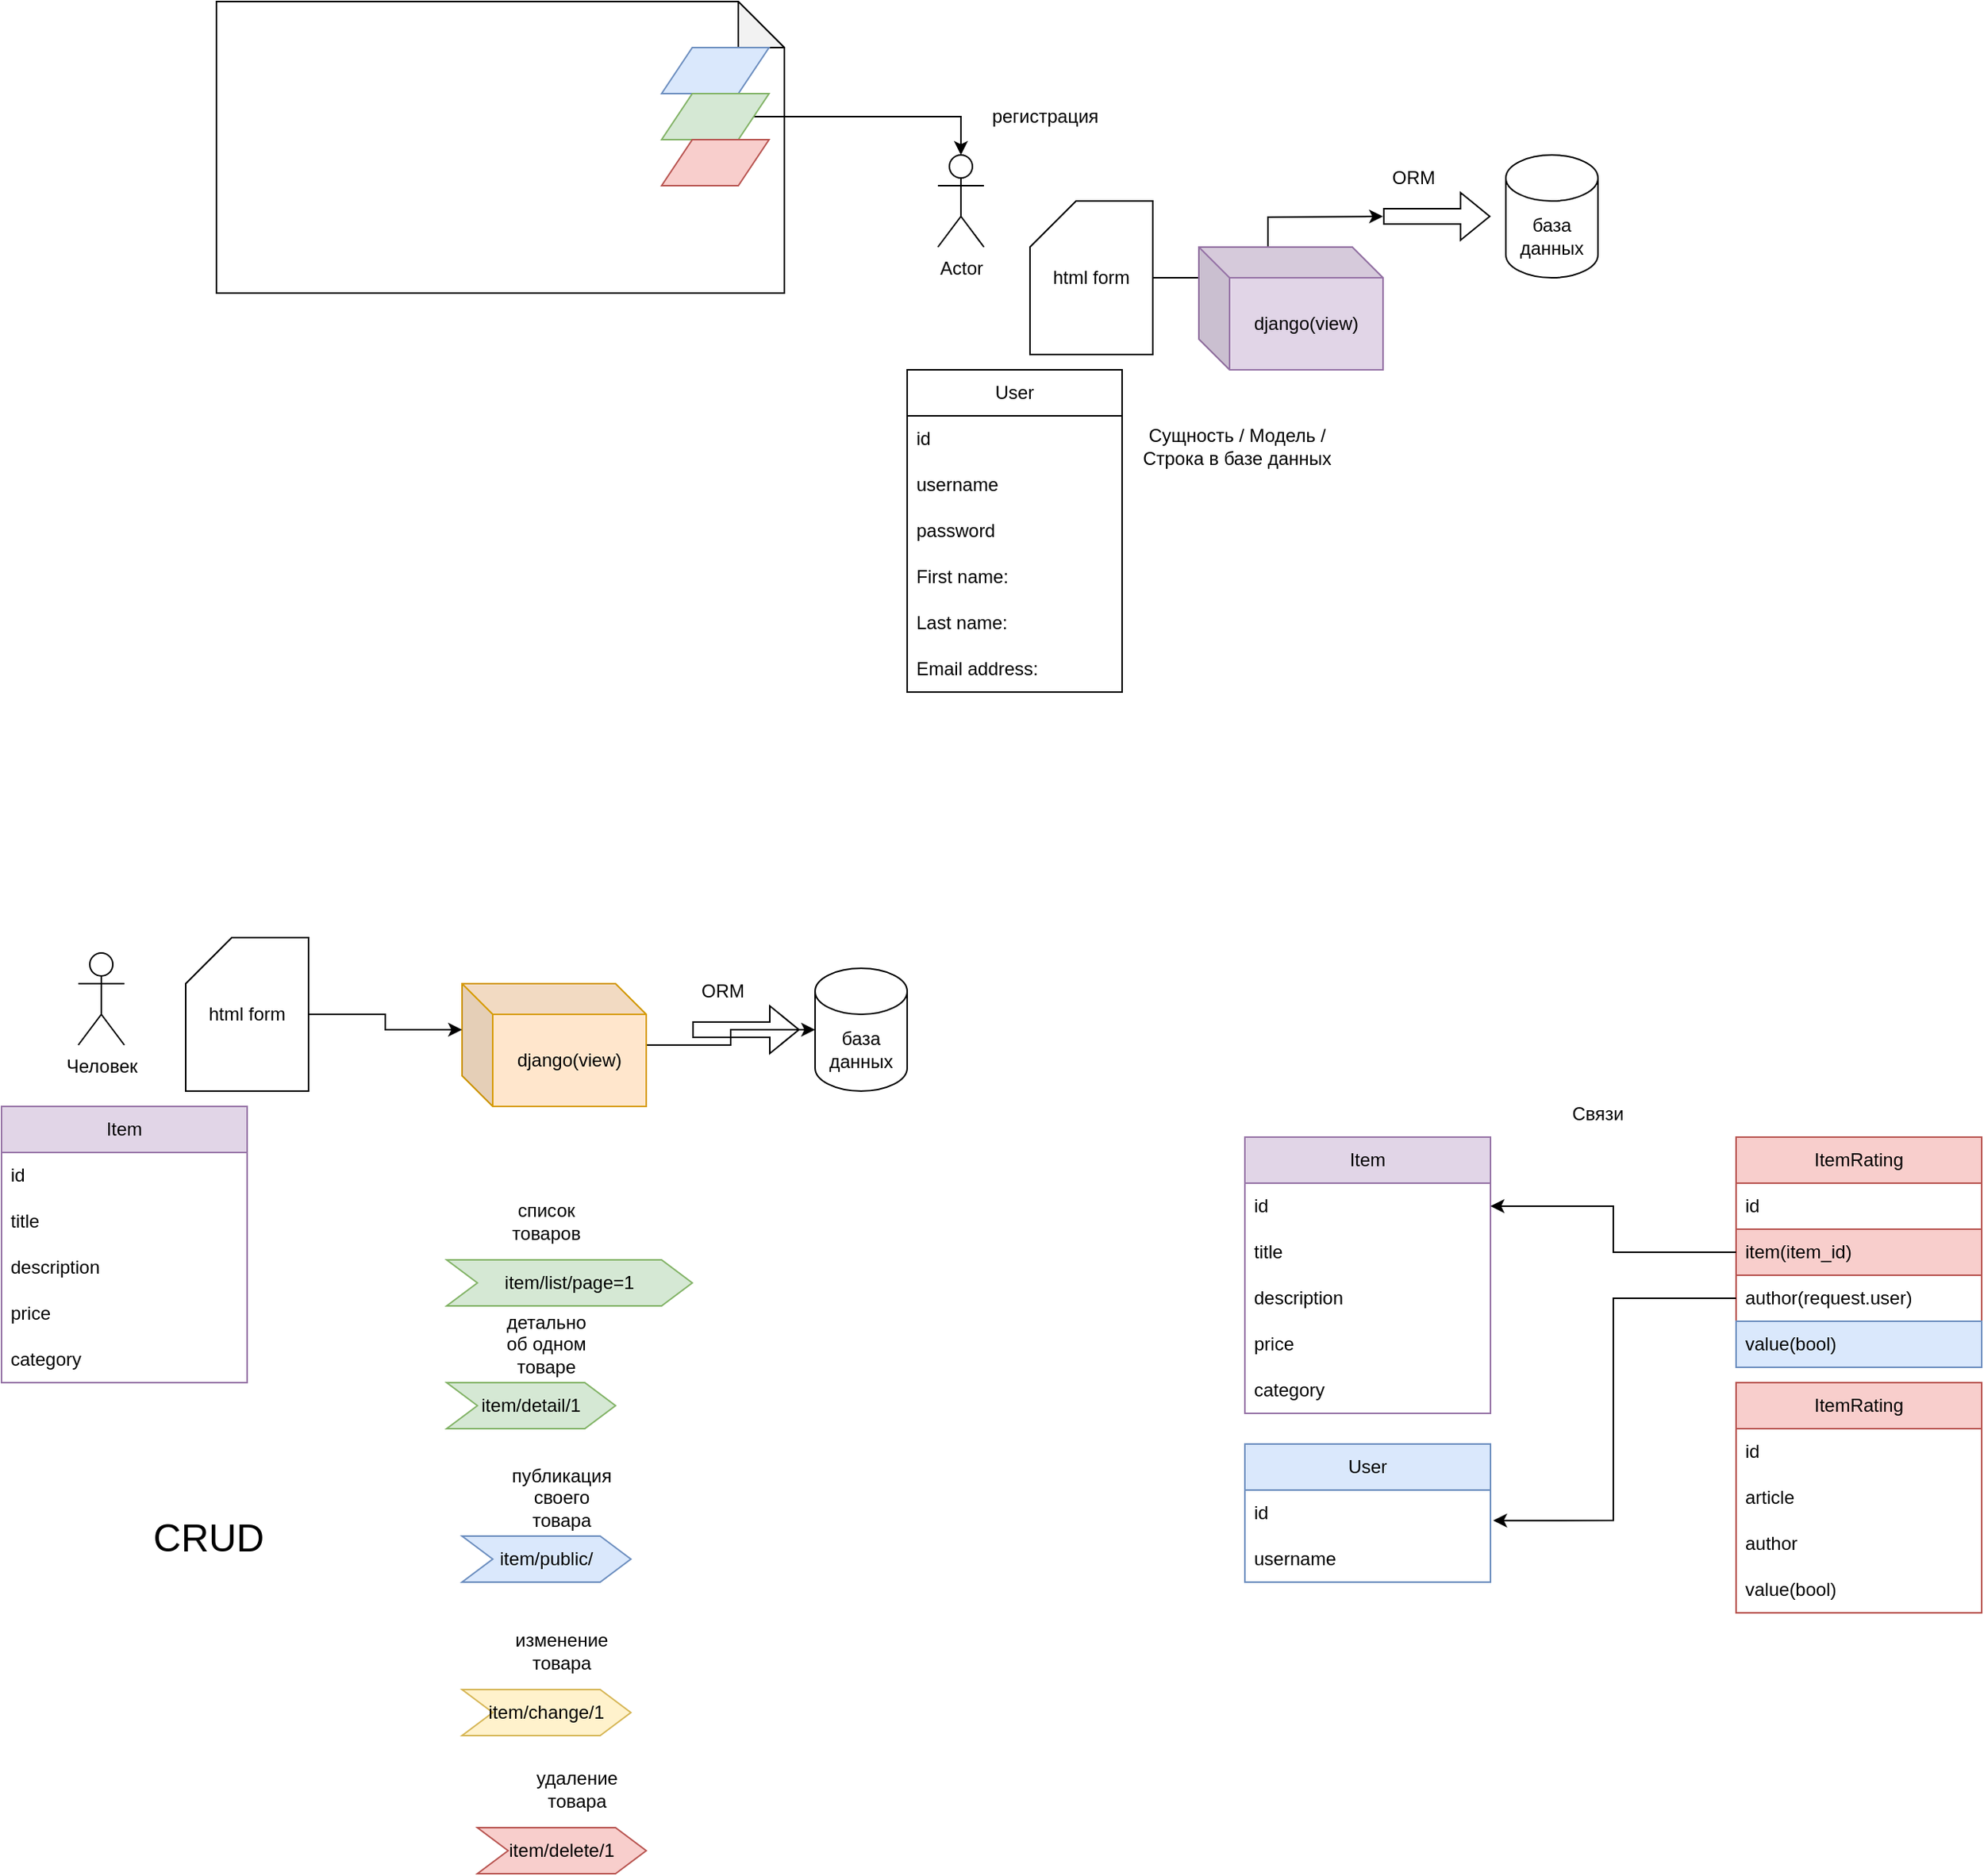<mxfile version="22.1.17" type="device">
  <diagram name="Page-1" id="q2rL_VKyclA_JpW7a91s">
    <mxGraphModel dx="384" dy="216" grid="1" gridSize="10" guides="1" tooltips="1" connect="1" arrows="1" fold="1" page="1" pageScale="1" pageWidth="850" pageHeight="1100" math="0" shadow="0">
      <root>
        <mxCell id="0" />
        <mxCell id="1" parent="0" />
        <mxCell id="6tnuCzHY1u2nvvSiSaDE-1" value="" style="shape=note;whiteSpace=wrap;html=1;backgroundOutline=1;darkOpacity=0.05;" parent="1" vertex="1">
          <mxGeometry x="210" y="140" width="370" height="190" as="geometry" />
        </mxCell>
        <mxCell id="6tnuCzHY1u2nvvSiSaDE-2" value="" style="shape=parallelogram;perimeter=parallelogramPerimeter;whiteSpace=wrap;html=1;fixedSize=1;fillColor=#dae8fc;strokeColor=#6c8ebf;" parent="1" vertex="1">
          <mxGeometry x="500" y="170" width="70" height="30" as="geometry" />
        </mxCell>
        <mxCell id="6tnuCzHY1u2nvvSiSaDE-6" style="edgeStyle=orthogonalEdgeStyle;rounded=0;orthogonalLoop=1;jettySize=auto;html=1;" parent="1" source="6tnuCzHY1u2nvvSiSaDE-3" target="6tnuCzHY1u2nvvSiSaDE-5" edge="1">
          <mxGeometry relative="1" as="geometry" />
        </mxCell>
        <mxCell id="6tnuCzHY1u2nvvSiSaDE-3" value="" style="shape=parallelogram;perimeter=parallelogramPerimeter;whiteSpace=wrap;html=1;fixedSize=1;fillColor=#d5e8d4;strokeColor=#82b366;" parent="1" vertex="1">
          <mxGeometry x="500" y="200" width="70" height="30" as="geometry" />
        </mxCell>
        <mxCell id="6tnuCzHY1u2nvvSiSaDE-4" value="" style="shape=parallelogram;perimeter=parallelogramPerimeter;whiteSpace=wrap;html=1;fixedSize=1;fillColor=#f8cecc;strokeColor=#b85450;" parent="1" vertex="1">
          <mxGeometry x="500" y="230" width="70" height="30" as="geometry" />
        </mxCell>
        <mxCell id="6tnuCzHY1u2nvvSiSaDE-5" value="Actor" style="shape=umlActor;verticalLabelPosition=bottom;verticalAlign=top;html=1;outlineConnect=0;" parent="1" vertex="1">
          <mxGeometry x="680" y="240" width="30" height="60" as="geometry" />
        </mxCell>
        <mxCell id="6tnuCzHY1u2nvvSiSaDE-7" value="регистрация" style="text;html=1;strokeColor=none;fillColor=none;align=center;verticalAlign=middle;whiteSpace=wrap;rounded=0;" parent="1" vertex="1">
          <mxGeometry x="700" y="200" width="100" height="30" as="geometry" />
        </mxCell>
        <mxCell id="6tnuCzHY1u2nvvSiSaDE-8" value="база данных" style="shape=cylinder3;whiteSpace=wrap;html=1;boundedLbl=1;backgroundOutline=1;size=15;" parent="1" vertex="1">
          <mxGeometry x="1050" y="240" width="60" height="80" as="geometry" />
        </mxCell>
        <mxCell id="6tnuCzHY1u2nvvSiSaDE-9" value="" style="shape=flexArrow;endArrow=classic;html=1;rounded=0;" parent="1" edge="1">
          <mxGeometry width="50" height="50" relative="1" as="geometry">
            <mxPoint x="970" y="280" as="sourcePoint" />
            <mxPoint x="1040" y="280" as="targetPoint" />
          </mxGeometry>
        </mxCell>
        <mxCell id="6tnuCzHY1u2nvvSiSaDE-10" value="ORM" style="text;html=1;strokeColor=none;fillColor=none;align=center;verticalAlign=middle;whiteSpace=wrap;rounded=0;" parent="1" vertex="1">
          <mxGeometry x="960" y="240" width="60" height="30" as="geometry" />
        </mxCell>
        <mxCell id="6tnuCzHY1u2nvvSiSaDE-21" style="edgeStyle=orthogonalEdgeStyle;rounded=0;orthogonalLoop=1;jettySize=auto;html=1;" parent="1" source="6tnuCzHY1u2nvvSiSaDE-11" edge="1">
          <mxGeometry relative="1" as="geometry">
            <mxPoint x="970" y="280" as="targetPoint" />
          </mxGeometry>
        </mxCell>
        <mxCell id="6tnuCzHY1u2nvvSiSaDE-11" value="html form" style="shape=card;whiteSpace=wrap;html=1;" parent="1" vertex="1">
          <mxGeometry x="740" y="270" width="80" height="100" as="geometry" />
        </mxCell>
        <mxCell id="6tnuCzHY1u2nvvSiSaDE-12" value="User" style="swimlane;fontStyle=0;childLayout=stackLayout;horizontal=1;startSize=30;horizontalStack=0;resizeParent=1;resizeParentMax=0;resizeLast=0;collapsible=1;marginBottom=0;whiteSpace=wrap;html=1;" parent="1" vertex="1">
          <mxGeometry x="660" y="380" width="140" height="210" as="geometry" />
        </mxCell>
        <mxCell id="6tnuCzHY1u2nvvSiSaDE-13" value="id" style="text;strokeColor=none;fillColor=none;align=left;verticalAlign=middle;spacingLeft=4;spacingRight=4;overflow=hidden;points=[[0,0.5],[1,0.5]];portConstraint=eastwest;rotatable=0;whiteSpace=wrap;html=1;" parent="6tnuCzHY1u2nvvSiSaDE-12" vertex="1">
          <mxGeometry y="30" width="140" height="30" as="geometry" />
        </mxCell>
        <mxCell id="6tnuCzHY1u2nvvSiSaDE-14" value="username" style="text;strokeColor=none;fillColor=none;align=left;verticalAlign=middle;spacingLeft=4;spacingRight=4;overflow=hidden;points=[[0,0.5],[1,0.5]];portConstraint=eastwest;rotatable=0;whiteSpace=wrap;html=1;" parent="6tnuCzHY1u2nvvSiSaDE-12" vertex="1">
          <mxGeometry y="60" width="140" height="30" as="geometry" />
        </mxCell>
        <mxCell id="6tnuCzHY1u2nvvSiSaDE-15" value="password" style="text;strokeColor=none;fillColor=none;align=left;verticalAlign=middle;spacingLeft=4;spacingRight=4;overflow=hidden;points=[[0,0.5],[1,0.5]];portConstraint=eastwest;rotatable=0;whiteSpace=wrap;html=1;" parent="6tnuCzHY1u2nvvSiSaDE-12" vertex="1">
          <mxGeometry y="90" width="140" height="30" as="geometry" />
        </mxCell>
        <mxCell id="6tnuCzHY1u2nvvSiSaDE-17" value="First name:" style="text;strokeColor=none;fillColor=none;align=left;verticalAlign=middle;spacingLeft=4;spacingRight=4;overflow=hidden;points=[[0,0.5],[1,0.5]];portConstraint=eastwest;rotatable=0;whiteSpace=wrap;html=1;" parent="6tnuCzHY1u2nvvSiSaDE-12" vertex="1">
          <mxGeometry y="120" width="140" height="30" as="geometry" />
        </mxCell>
        <mxCell id="6tnuCzHY1u2nvvSiSaDE-18" value="Last name:" style="text;strokeColor=none;fillColor=none;align=left;verticalAlign=middle;spacingLeft=4;spacingRight=4;overflow=hidden;points=[[0,0.5],[1,0.5]];portConstraint=eastwest;rotatable=0;whiteSpace=wrap;html=1;" parent="6tnuCzHY1u2nvvSiSaDE-12" vertex="1">
          <mxGeometry y="150" width="140" height="30" as="geometry" />
        </mxCell>
        <mxCell id="6tnuCzHY1u2nvvSiSaDE-19" value="Email address:" style="text;strokeColor=none;fillColor=none;align=left;verticalAlign=middle;spacingLeft=4;spacingRight=4;overflow=hidden;points=[[0,0.5],[1,0.5]];portConstraint=eastwest;rotatable=0;whiteSpace=wrap;html=1;" parent="6tnuCzHY1u2nvvSiSaDE-12" vertex="1">
          <mxGeometry y="180" width="140" height="30" as="geometry" />
        </mxCell>
        <mxCell id="6tnuCzHY1u2nvvSiSaDE-20" value="Сущность / Модель / Строка в базе данных" style="text;html=1;strokeColor=none;fillColor=none;align=center;verticalAlign=middle;whiteSpace=wrap;rounded=0;" parent="1" vertex="1">
          <mxGeometry x="810" y="410" width="130" height="40" as="geometry" />
        </mxCell>
        <mxCell id="6tnuCzHY1u2nvvSiSaDE-22" value="django(view)" style="shape=cube;whiteSpace=wrap;html=1;boundedLbl=1;backgroundOutline=1;darkOpacity=0.05;darkOpacity2=0.1;fillColor=#e1d5e7;strokeColor=#9673a6;" parent="1" vertex="1">
          <mxGeometry x="850" y="300" width="120" height="80" as="geometry" />
        </mxCell>
        <mxCell id="6tnuCzHY1u2nvvSiSaDE-23" value="Человек" style="shape=umlActor;verticalLabelPosition=bottom;verticalAlign=top;html=1;outlineConnect=0;" parent="1" vertex="1">
          <mxGeometry x="120" y="760" width="30" height="60" as="geometry" />
        </mxCell>
        <mxCell id="6tnuCzHY1u2nvvSiSaDE-24" value="html form" style="shape=card;whiteSpace=wrap;html=1;" parent="1" vertex="1">
          <mxGeometry x="190" y="750" width="80" height="100" as="geometry" />
        </mxCell>
        <mxCell id="6tnuCzHY1u2nvvSiSaDE-25" value="Item" style="swimlane;fontStyle=0;childLayout=stackLayout;horizontal=1;startSize=30;horizontalStack=0;resizeParent=1;resizeParentMax=0;resizeLast=0;collapsible=1;marginBottom=0;whiteSpace=wrap;html=1;fillColor=#e1d5e7;strokeColor=#9673a6;" parent="1" vertex="1">
          <mxGeometry x="70" y="860" width="160" height="180" as="geometry" />
        </mxCell>
        <mxCell id="6tnuCzHY1u2nvvSiSaDE-26" value="id" style="text;strokeColor=none;fillColor=none;align=left;verticalAlign=middle;spacingLeft=4;spacingRight=4;overflow=hidden;points=[[0,0.5],[1,0.5]];portConstraint=eastwest;rotatable=0;whiteSpace=wrap;html=1;" parent="6tnuCzHY1u2nvvSiSaDE-25" vertex="1">
          <mxGeometry y="30" width="160" height="30" as="geometry" />
        </mxCell>
        <mxCell id="6tnuCzHY1u2nvvSiSaDE-27" value="title" style="text;strokeColor=none;fillColor=none;align=left;verticalAlign=middle;spacingLeft=4;spacingRight=4;overflow=hidden;points=[[0,0.5],[1,0.5]];portConstraint=eastwest;rotatable=0;whiteSpace=wrap;html=1;" parent="6tnuCzHY1u2nvvSiSaDE-25" vertex="1">
          <mxGeometry y="60" width="160" height="30" as="geometry" />
        </mxCell>
        <mxCell id="6tnuCzHY1u2nvvSiSaDE-28" value="description" style="text;strokeColor=none;fillColor=none;align=left;verticalAlign=middle;spacingLeft=4;spacingRight=4;overflow=hidden;points=[[0,0.5],[1,0.5]];portConstraint=eastwest;rotatable=0;whiteSpace=wrap;html=1;" parent="6tnuCzHY1u2nvvSiSaDE-25" vertex="1">
          <mxGeometry y="90" width="160" height="30" as="geometry" />
        </mxCell>
        <mxCell id="6tnuCzHY1u2nvvSiSaDE-29" value="price" style="text;strokeColor=none;fillColor=none;align=left;verticalAlign=middle;spacingLeft=4;spacingRight=4;overflow=hidden;points=[[0,0.5],[1,0.5]];portConstraint=eastwest;rotatable=0;whiteSpace=wrap;html=1;" parent="6tnuCzHY1u2nvvSiSaDE-25" vertex="1">
          <mxGeometry y="120" width="160" height="30" as="geometry" />
        </mxCell>
        <mxCell id="6tnuCzHY1u2nvvSiSaDE-30" value="category" style="text;strokeColor=none;fillColor=none;align=left;verticalAlign=middle;spacingLeft=4;spacingRight=4;overflow=hidden;points=[[0,0.5],[1,0.5]];portConstraint=eastwest;rotatable=0;whiteSpace=wrap;html=1;" parent="6tnuCzHY1u2nvvSiSaDE-25" vertex="1">
          <mxGeometry y="150" width="160" height="30" as="geometry" />
        </mxCell>
        <mxCell id="6tnuCzHY1u2nvvSiSaDE-32" value="item/list/page=1" style="shape=step;perimeter=stepPerimeter;whiteSpace=wrap;html=1;fixedSize=1;fillColor=#d5e8d4;strokeColor=#82b366;" parent="1" vertex="1">
          <mxGeometry x="360" y="960" width="160" height="30" as="geometry" />
        </mxCell>
        <mxCell id="6tnuCzHY1u2nvvSiSaDE-33" value="item/detail/1" style="shape=step;perimeter=stepPerimeter;whiteSpace=wrap;html=1;fixedSize=1;fillColor=#d5e8d4;strokeColor=#82b366;" parent="1" vertex="1">
          <mxGeometry x="360" y="1040" width="110" height="30" as="geometry" />
        </mxCell>
        <mxCell id="6tnuCzHY1u2nvvSiSaDE-34" value="список товаров" style="text;html=1;strokeColor=none;fillColor=none;align=center;verticalAlign=middle;whiteSpace=wrap;rounded=0;" parent="1" vertex="1">
          <mxGeometry x="395" y="920" width="60" height="30" as="geometry" />
        </mxCell>
        <mxCell id="6tnuCzHY1u2nvvSiSaDE-35" value="детально об одном товаре" style="text;html=1;strokeColor=none;fillColor=none;align=center;verticalAlign=middle;whiteSpace=wrap;rounded=0;" parent="1" vertex="1">
          <mxGeometry x="395" y="1000" width="60" height="30" as="geometry" />
        </mxCell>
        <mxCell id="6tnuCzHY1u2nvvSiSaDE-36" value="item/public/" style="shape=step;perimeter=stepPerimeter;whiteSpace=wrap;html=1;fixedSize=1;fillColor=#dae8fc;strokeColor=#6c8ebf;" parent="1" vertex="1">
          <mxGeometry x="370" y="1140" width="110" height="30" as="geometry" />
        </mxCell>
        <mxCell id="6tnuCzHY1u2nvvSiSaDE-37" value="публикация своего товара" style="text;html=1;strokeColor=none;fillColor=none;align=center;verticalAlign=middle;whiteSpace=wrap;rounded=0;" parent="1" vertex="1">
          <mxGeometry x="405" y="1100" width="60" height="30" as="geometry" />
        </mxCell>
        <mxCell id="6tnuCzHY1u2nvvSiSaDE-38" value="item/change/1" style="shape=step;perimeter=stepPerimeter;whiteSpace=wrap;html=1;fixedSize=1;fillColor=#fff2cc;strokeColor=#d6b656;" parent="1" vertex="1">
          <mxGeometry x="370" y="1240" width="110" height="30" as="geometry" />
        </mxCell>
        <mxCell id="6tnuCzHY1u2nvvSiSaDE-39" value="изменение товара" style="text;html=1;strokeColor=none;fillColor=none;align=center;verticalAlign=middle;whiteSpace=wrap;rounded=0;" parent="1" vertex="1">
          <mxGeometry x="405" y="1200" width="60" height="30" as="geometry" />
        </mxCell>
        <mxCell id="6tnuCzHY1u2nvvSiSaDE-40" value="item/delete/1" style="shape=step;perimeter=stepPerimeter;whiteSpace=wrap;html=1;fixedSize=1;fillColor=#f8cecc;strokeColor=#b85450;" parent="1" vertex="1">
          <mxGeometry x="380" y="1330" width="110" height="30" as="geometry" />
        </mxCell>
        <mxCell id="6tnuCzHY1u2nvvSiSaDE-41" value="удаление товара" style="text;html=1;strokeColor=none;fillColor=none;align=center;verticalAlign=middle;whiteSpace=wrap;rounded=0;" parent="1" vertex="1">
          <mxGeometry x="415" y="1290" width="60" height="30" as="geometry" />
        </mxCell>
        <mxCell id="6tnuCzHY1u2nvvSiSaDE-42" value="&lt;span style=&quot;font-size: 25px;&quot;&gt;CRUD&lt;/span&gt;" style="text;html=1;strokeColor=none;fillColor=none;align=center;verticalAlign=middle;whiteSpace=wrap;rounded=0;" parent="1" vertex="1">
          <mxGeometry x="160" y="1120" width="90" height="40" as="geometry" />
        </mxCell>
        <mxCell id="6tnuCzHY1u2nvvSiSaDE-43" value="база данных" style="shape=cylinder3;whiteSpace=wrap;html=1;boundedLbl=1;backgroundOutline=1;size=15;" parent="1" vertex="1">
          <mxGeometry x="600" y="770" width="60" height="80" as="geometry" />
        </mxCell>
        <mxCell id="6tnuCzHY1u2nvvSiSaDE-46" style="edgeStyle=orthogonalEdgeStyle;rounded=0;orthogonalLoop=1;jettySize=auto;html=1;" parent="1" source="6tnuCzHY1u2nvvSiSaDE-44" target="6tnuCzHY1u2nvvSiSaDE-43" edge="1">
          <mxGeometry relative="1" as="geometry" />
        </mxCell>
        <mxCell id="6tnuCzHY1u2nvvSiSaDE-44" value="django(view)" style="shape=cube;whiteSpace=wrap;html=1;boundedLbl=1;backgroundOutline=1;darkOpacity=0.05;darkOpacity2=0.1;fillColor=#ffe6cc;strokeColor=#d79b00;" parent="1" vertex="1">
          <mxGeometry x="370" y="780" width="120" height="80" as="geometry" />
        </mxCell>
        <mxCell id="6tnuCzHY1u2nvvSiSaDE-45" style="edgeStyle=orthogonalEdgeStyle;rounded=0;orthogonalLoop=1;jettySize=auto;html=1;entryX=0;entryY=0;entryDx=0;entryDy=30;entryPerimeter=0;" parent="1" source="6tnuCzHY1u2nvvSiSaDE-24" target="6tnuCzHY1u2nvvSiSaDE-44" edge="1">
          <mxGeometry relative="1" as="geometry" />
        </mxCell>
        <mxCell id="6tnuCzHY1u2nvvSiSaDE-47" value="" style="shape=flexArrow;endArrow=classic;html=1;rounded=0;" parent="1" edge="1">
          <mxGeometry width="50" height="50" relative="1" as="geometry">
            <mxPoint x="520" y="810.0" as="sourcePoint" />
            <mxPoint x="590" y="810.0" as="targetPoint" />
          </mxGeometry>
        </mxCell>
        <mxCell id="6tnuCzHY1u2nvvSiSaDE-48" value="ORM" style="text;html=1;strokeColor=none;fillColor=none;align=center;verticalAlign=middle;whiteSpace=wrap;rounded=0;" parent="1" vertex="1">
          <mxGeometry x="510" y="770.0" width="60" height="30" as="geometry" />
        </mxCell>
        <mxCell id="xW_o7UDnN0EhlQ_JEsIn-1" value="Item" style="swimlane;fontStyle=0;childLayout=stackLayout;horizontal=1;startSize=30;horizontalStack=0;resizeParent=1;resizeParentMax=0;resizeLast=0;collapsible=1;marginBottom=0;whiteSpace=wrap;html=1;fillColor=#e1d5e7;strokeColor=#9673a6;" vertex="1" parent="1">
          <mxGeometry x="880" y="880" width="160" height="180" as="geometry" />
        </mxCell>
        <mxCell id="xW_o7UDnN0EhlQ_JEsIn-2" value="id" style="text;strokeColor=none;fillColor=none;align=left;verticalAlign=middle;spacingLeft=4;spacingRight=4;overflow=hidden;points=[[0,0.5],[1,0.5]];portConstraint=eastwest;rotatable=0;whiteSpace=wrap;html=1;" vertex="1" parent="xW_o7UDnN0EhlQ_JEsIn-1">
          <mxGeometry y="30" width="160" height="30" as="geometry" />
        </mxCell>
        <mxCell id="xW_o7UDnN0EhlQ_JEsIn-3" value="title" style="text;strokeColor=none;fillColor=none;align=left;verticalAlign=middle;spacingLeft=4;spacingRight=4;overflow=hidden;points=[[0,0.5],[1,0.5]];portConstraint=eastwest;rotatable=0;whiteSpace=wrap;html=1;" vertex="1" parent="xW_o7UDnN0EhlQ_JEsIn-1">
          <mxGeometry y="60" width="160" height="30" as="geometry" />
        </mxCell>
        <mxCell id="xW_o7UDnN0EhlQ_JEsIn-4" value="description" style="text;strokeColor=none;fillColor=none;align=left;verticalAlign=middle;spacingLeft=4;spacingRight=4;overflow=hidden;points=[[0,0.5],[1,0.5]];portConstraint=eastwest;rotatable=0;whiteSpace=wrap;html=1;" vertex="1" parent="xW_o7UDnN0EhlQ_JEsIn-1">
          <mxGeometry y="90" width="160" height="30" as="geometry" />
        </mxCell>
        <mxCell id="xW_o7UDnN0EhlQ_JEsIn-5" value="price" style="text;strokeColor=none;fillColor=none;align=left;verticalAlign=middle;spacingLeft=4;spacingRight=4;overflow=hidden;points=[[0,0.5],[1,0.5]];portConstraint=eastwest;rotatable=0;whiteSpace=wrap;html=1;" vertex="1" parent="xW_o7UDnN0EhlQ_JEsIn-1">
          <mxGeometry y="120" width="160" height="30" as="geometry" />
        </mxCell>
        <mxCell id="xW_o7UDnN0EhlQ_JEsIn-6" value="category" style="text;strokeColor=none;fillColor=none;align=left;verticalAlign=middle;spacingLeft=4;spacingRight=4;overflow=hidden;points=[[0,0.5],[1,0.5]];portConstraint=eastwest;rotatable=0;whiteSpace=wrap;html=1;" vertex="1" parent="xW_o7UDnN0EhlQ_JEsIn-1">
          <mxGeometry y="150" width="160" height="30" as="geometry" />
        </mxCell>
        <mxCell id="xW_o7UDnN0EhlQ_JEsIn-7" value="ItemRating" style="swimlane;fontStyle=0;childLayout=stackLayout;horizontal=1;startSize=30;horizontalStack=0;resizeParent=1;resizeParentMax=0;resizeLast=0;collapsible=1;marginBottom=0;whiteSpace=wrap;html=1;fillColor=#f8cecc;strokeColor=#b85450;" vertex="1" parent="1">
          <mxGeometry x="1200" y="880" width="160" height="150" as="geometry" />
        </mxCell>
        <mxCell id="xW_o7UDnN0EhlQ_JEsIn-8" value="id" style="text;strokeColor=none;fillColor=none;align=left;verticalAlign=middle;spacingLeft=4;spacingRight=4;overflow=hidden;points=[[0,0.5],[1,0.5]];portConstraint=eastwest;rotatable=0;whiteSpace=wrap;html=1;" vertex="1" parent="xW_o7UDnN0EhlQ_JEsIn-7">
          <mxGeometry y="30" width="160" height="30" as="geometry" />
        </mxCell>
        <mxCell id="xW_o7UDnN0EhlQ_JEsIn-9" value="item(item_id)" style="text;strokeColor=#b85450;fillColor=#f8cecc;align=left;verticalAlign=middle;spacingLeft=4;spacingRight=4;overflow=hidden;points=[[0,0.5],[1,0.5]];portConstraint=eastwest;rotatable=0;whiteSpace=wrap;html=1;" vertex="1" parent="xW_o7UDnN0EhlQ_JEsIn-7">
          <mxGeometry y="60" width="160" height="30" as="geometry" />
        </mxCell>
        <mxCell id="xW_o7UDnN0EhlQ_JEsIn-10" value="author(request.user)" style="text;strokeColor=none;fillColor=none;align=left;verticalAlign=middle;spacingLeft=4;spacingRight=4;overflow=hidden;points=[[0,0.5],[1,0.5]];portConstraint=eastwest;rotatable=0;whiteSpace=wrap;html=1;" vertex="1" parent="xW_o7UDnN0EhlQ_JEsIn-7">
          <mxGeometry y="90" width="160" height="30" as="geometry" />
        </mxCell>
        <mxCell id="xW_o7UDnN0EhlQ_JEsIn-11" value="value(bool)" style="text;strokeColor=#6c8ebf;fillColor=#dae8fc;align=left;verticalAlign=middle;spacingLeft=4;spacingRight=4;overflow=hidden;points=[[0,0.5],[1,0.5]];portConstraint=eastwest;rotatable=0;whiteSpace=wrap;html=1;" vertex="1" parent="xW_o7UDnN0EhlQ_JEsIn-7">
          <mxGeometry y="120" width="160" height="30" as="geometry" />
        </mxCell>
        <mxCell id="xW_o7UDnN0EhlQ_JEsIn-13" style="edgeStyle=orthogonalEdgeStyle;rounded=0;orthogonalLoop=1;jettySize=auto;html=1;entryX=1;entryY=0.5;entryDx=0;entryDy=0;" edge="1" parent="1" source="xW_o7UDnN0EhlQ_JEsIn-9" target="xW_o7UDnN0EhlQ_JEsIn-2">
          <mxGeometry relative="1" as="geometry" />
        </mxCell>
        <mxCell id="xW_o7UDnN0EhlQ_JEsIn-14" value="User" style="swimlane;fontStyle=0;childLayout=stackLayout;horizontal=1;startSize=30;horizontalStack=0;resizeParent=1;resizeParentMax=0;resizeLast=0;collapsible=1;marginBottom=0;whiteSpace=wrap;html=1;fillColor=#dae8fc;strokeColor=#6c8ebf;" vertex="1" parent="1">
          <mxGeometry x="880" y="1080" width="160" height="90" as="geometry" />
        </mxCell>
        <mxCell id="xW_o7UDnN0EhlQ_JEsIn-15" value="id" style="text;strokeColor=none;fillColor=none;align=left;verticalAlign=middle;spacingLeft=4;spacingRight=4;overflow=hidden;points=[[0,0.5],[1,0.5]];portConstraint=eastwest;rotatable=0;whiteSpace=wrap;html=1;" vertex="1" parent="xW_o7UDnN0EhlQ_JEsIn-14">
          <mxGeometry y="30" width="160" height="30" as="geometry" />
        </mxCell>
        <mxCell id="xW_o7UDnN0EhlQ_JEsIn-16" value="username" style="text;strokeColor=none;fillColor=none;align=left;verticalAlign=middle;spacingLeft=4;spacingRight=4;overflow=hidden;points=[[0,0.5],[1,0.5]];portConstraint=eastwest;rotatable=0;whiteSpace=wrap;html=1;" vertex="1" parent="xW_o7UDnN0EhlQ_JEsIn-14">
          <mxGeometry y="60" width="160" height="30" as="geometry" />
        </mxCell>
        <mxCell id="xW_o7UDnN0EhlQ_JEsIn-20" style="edgeStyle=orthogonalEdgeStyle;rounded=0;orthogonalLoop=1;jettySize=auto;html=1;entryX=1.011;entryY=0.661;entryDx=0;entryDy=0;entryPerimeter=0;" edge="1" parent="1" source="xW_o7UDnN0EhlQ_JEsIn-10" target="xW_o7UDnN0EhlQ_JEsIn-15">
          <mxGeometry relative="1" as="geometry" />
        </mxCell>
        <mxCell id="xW_o7UDnN0EhlQ_JEsIn-27" value="ItemRating" style="swimlane;fontStyle=0;childLayout=stackLayout;horizontal=1;startSize=30;horizontalStack=0;resizeParent=1;resizeParentMax=0;resizeLast=0;collapsible=1;marginBottom=0;whiteSpace=wrap;html=1;fillColor=#f8cecc;strokeColor=#b85450;" vertex="1" parent="1">
          <mxGeometry x="1200" y="1040" width="160" height="150" as="geometry" />
        </mxCell>
        <mxCell id="xW_o7UDnN0EhlQ_JEsIn-28" value="id" style="text;strokeColor=none;fillColor=none;align=left;verticalAlign=middle;spacingLeft=4;spacingRight=4;overflow=hidden;points=[[0,0.5],[1,0.5]];portConstraint=eastwest;rotatable=0;whiteSpace=wrap;html=1;" vertex="1" parent="xW_o7UDnN0EhlQ_JEsIn-27">
          <mxGeometry y="30" width="160" height="30" as="geometry" />
        </mxCell>
        <mxCell id="xW_o7UDnN0EhlQ_JEsIn-29" value="article" style="text;strokeColor=none;fillColor=none;align=left;verticalAlign=middle;spacingLeft=4;spacingRight=4;overflow=hidden;points=[[0,0.5],[1,0.5]];portConstraint=eastwest;rotatable=0;whiteSpace=wrap;html=1;" vertex="1" parent="xW_o7UDnN0EhlQ_JEsIn-27">
          <mxGeometry y="60" width="160" height="30" as="geometry" />
        </mxCell>
        <mxCell id="xW_o7UDnN0EhlQ_JEsIn-30" value="author" style="text;strokeColor=none;fillColor=none;align=left;verticalAlign=middle;spacingLeft=4;spacingRight=4;overflow=hidden;points=[[0,0.5],[1,0.5]];portConstraint=eastwest;rotatable=0;whiteSpace=wrap;html=1;" vertex="1" parent="xW_o7UDnN0EhlQ_JEsIn-27">
          <mxGeometry y="90" width="160" height="30" as="geometry" />
        </mxCell>
        <mxCell id="xW_o7UDnN0EhlQ_JEsIn-31" value="value(bool)" style="text;strokeColor=none;fillColor=none;align=left;verticalAlign=middle;spacingLeft=4;spacingRight=4;overflow=hidden;points=[[0,0.5],[1,0.5]];portConstraint=eastwest;rotatable=0;whiteSpace=wrap;html=1;" vertex="1" parent="xW_o7UDnN0EhlQ_JEsIn-27">
          <mxGeometry y="120" width="160" height="30" as="geometry" />
        </mxCell>
        <mxCell id="xW_o7UDnN0EhlQ_JEsIn-32" value="Связи" style="text;html=1;strokeColor=none;fillColor=none;align=center;verticalAlign=middle;whiteSpace=wrap;rounded=0;" vertex="1" parent="1">
          <mxGeometry x="1080" y="850" width="60" height="30" as="geometry" />
        </mxCell>
      </root>
    </mxGraphModel>
  </diagram>
</mxfile>
